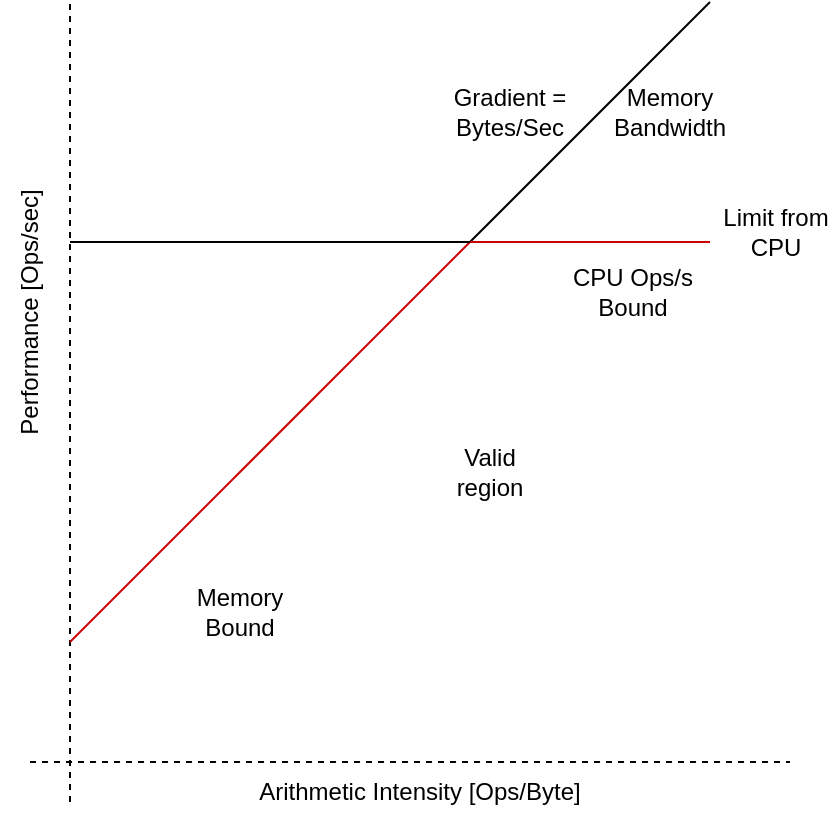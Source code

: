 <mxfile version="20.3.0" type="device"><diagram id="cW8hW7q8jayJqBPkNR8c" name="Page-1"><mxGraphModel dx="1609" dy="715" grid="1" gridSize="10" guides="1" tooltips="1" connect="1" arrows="1" fold="1" page="1" pageScale="1" pageWidth="827" pageHeight="1169" math="0" shadow="0"><root><mxCell id="0"/><mxCell id="1" parent="0"/><mxCell id="IeOnKPzW26w6fZruE6p4-1" value="" style="endArrow=none;dashed=1;html=1;rounded=0;" edge="1" parent="1"><mxGeometry width="50" height="50" relative="1" as="geometry"><mxPoint x="120" y="560" as="sourcePoint"/><mxPoint x="120" y="160" as="targetPoint"/></mxGeometry></mxCell><mxCell id="IeOnKPzW26w6fZruE6p4-2" value="" style="endArrow=none;dashed=1;html=1;rounded=0;" edge="1" parent="1"><mxGeometry width="50" height="50" relative="1" as="geometry"><mxPoint x="100" y="540" as="sourcePoint"/><mxPoint x="480" y="540" as="targetPoint"/></mxGeometry></mxCell><mxCell id="IeOnKPzW26w6fZruE6p4-3" value="" style="endArrow=none;html=1;rounded=0;strokeColor=#CC0000;" edge="1" parent="1"><mxGeometry width="50" height="50" relative="1" as="geometry"><mxPoint x="120" y="480" as="sourcePoint"/><mxPoint x="320" y="280" as="targetPoint"/></mxGeometry></mxCell><mxCell id="IeOnKPzW26w6fZruE6p4-4" value="" style="endArrow=none;html=1;rounded=0;" edge="1" parent="1"><mxGeometry width="50" height="50" relative="1" as="geometry"><mxPoint x="440" y="160" as="sourcePoint"/><mxPoint x="320" y="280" as="targetPoint"/></mxGeometry></mxCell><mxCell id="IeOnKPzW26w6fZruE6p4-5" value="" style="endArrow=none;html=1;rounded=0;" edge="1" parent="1"><mxGeometry width="50" height="50" relative="1" as="geometry"><mxPoint x="120" y="280" as="sourcePoint"/><mxPoint x="320" y="280" as="targetPoint"/></mxGeometry></mxCell><mxCell id="IeOnKPzW26w6fZruE6p4-6" value="" style="endArrow=none;html=1;rounded=0;strokeColor=#CC0000;" edge="1" parent="1"><mxGeometry width="50" height="50" relative="1" as="geometry"><mxPoint x="320" y="280" as="sourcePoint"/><mxPoint x="440" y="280" as="targetPoint"/></mxGeometry></mxCell><mxCell id="IeOnKPzW26w6fZruE6p4-8" value="Memory Bound" style="text;html=1;strokeColor=none;fillColor=none;align=center;verticalAlign=middle;whiteSpace=wrap;rounded=0;" vertex="1" parent="1"><mxGeometry x="175" y="450" width="60" height="30" as="geometry"/></mxCell><mxCell id="IeOnKPzW26w6fZruE6p4-9" value="CPU Ops/s Bound" style="text;html=1;strokeColor=none;fillColor=none;align=center;verticalAlign=middle;whiteSpace=wrap;rounded=0;" vertex="1" parent="1"><mxGeometry x="360" y="290" width="83" height="30" as="geometry"/></mxCell><mxCell id="IeOnKPzW26w6fZruE6p4-10" value="Performance [Ops/sec]" style="text;html=1;strokeColor=none;fillColor=none;align=center;verticalAlign=middle;whiteSpace=wrap;rounded=0;rotation=-90;" vertex="1" parent="1"><mxGeometry x="25" y="300" width="150" height="30" as="geometry"/></mxCell><mxCell id="IeOnKPzW26w6fZruE6p4-11" value="Arithmetic Intensity [Ops/Byte]" style="text;html=1;strokeColor=none;fillColor=none;align=center;verticalAlign=middle;whiteSpace=wrap;rounded=0;rotation=0;" vertex="1" parent="1"><mxGeometry x="175" y="540" width="240" height="30" as="geometry"/></mxCell><mxCell id="IeOnKPzW26w6fZruE6p4-12" value="Valid region" style="text;html=1;strokeColor=none;fillColor=none;align=center;verticalAlign=middle;whiteSpace=wrap;rounded=0;" vertex="1" parent="1"><mxGeometry x="300" y="380" width="60" height="30" as="geometry"/></mxCell><mxCell id="IeOnKPzW26w6fZruE6p4-13" value="Limit from CPU" style="text;html=1;strokeColor=none;fillColor=none;align=center;verticalAlign=middle;whiteSpace=wrap;rounded=0;" vertex="1" parent="1"><mxGeometry x="443" y="260" width="60" height="30" as="geometry"/></mxCell><mxCell id="IeOnKPzW26w6fZruE6p4-14" value="Gradient = Bytes/Sec" style="text;html=1;strokeColor=none;fillColor=none;align=center;verticalAlign=middle;whiteSpace=wrap;rounded=0;" vertex="1" parent="1"><mxGeometry x="310" y="200" width="60" height="30" as="geometry"/></mxCell><mxCell id="IeOnKPzW26w6fZruE6p4-15" value="Memory Bandwidth" style="text;html=1;strokeColor=none;fillColor=none;align=center;verticalAlign=middle;whiteSpace=wrap;rounded=0;" vertex="1" parent="1"><mxGeometry x="390" y="200" width="60" height="30" as="geometry"/></mxCell></root></mxGraphModel></diagram></mxfile>